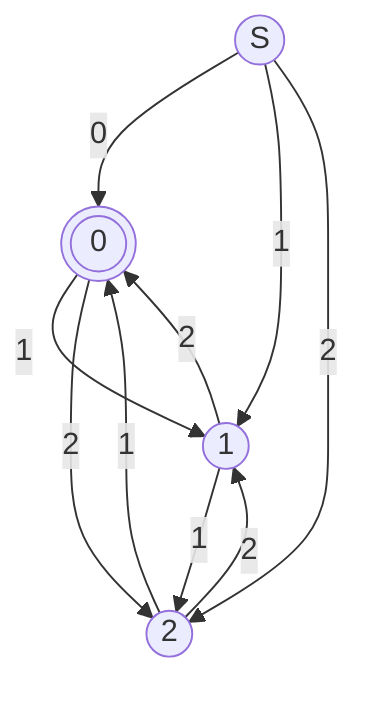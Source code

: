 flowchart TD
    4s((S))
    40(((0)))
    41((1))
    42((2))
    4s -->|0| 40 -->|1| 41 -->|1| 42 -->|1| 40
    4s -->|1| 41
    4s -->|2| 42 -->|2| 41 -->|2| 40 -->|2| 42